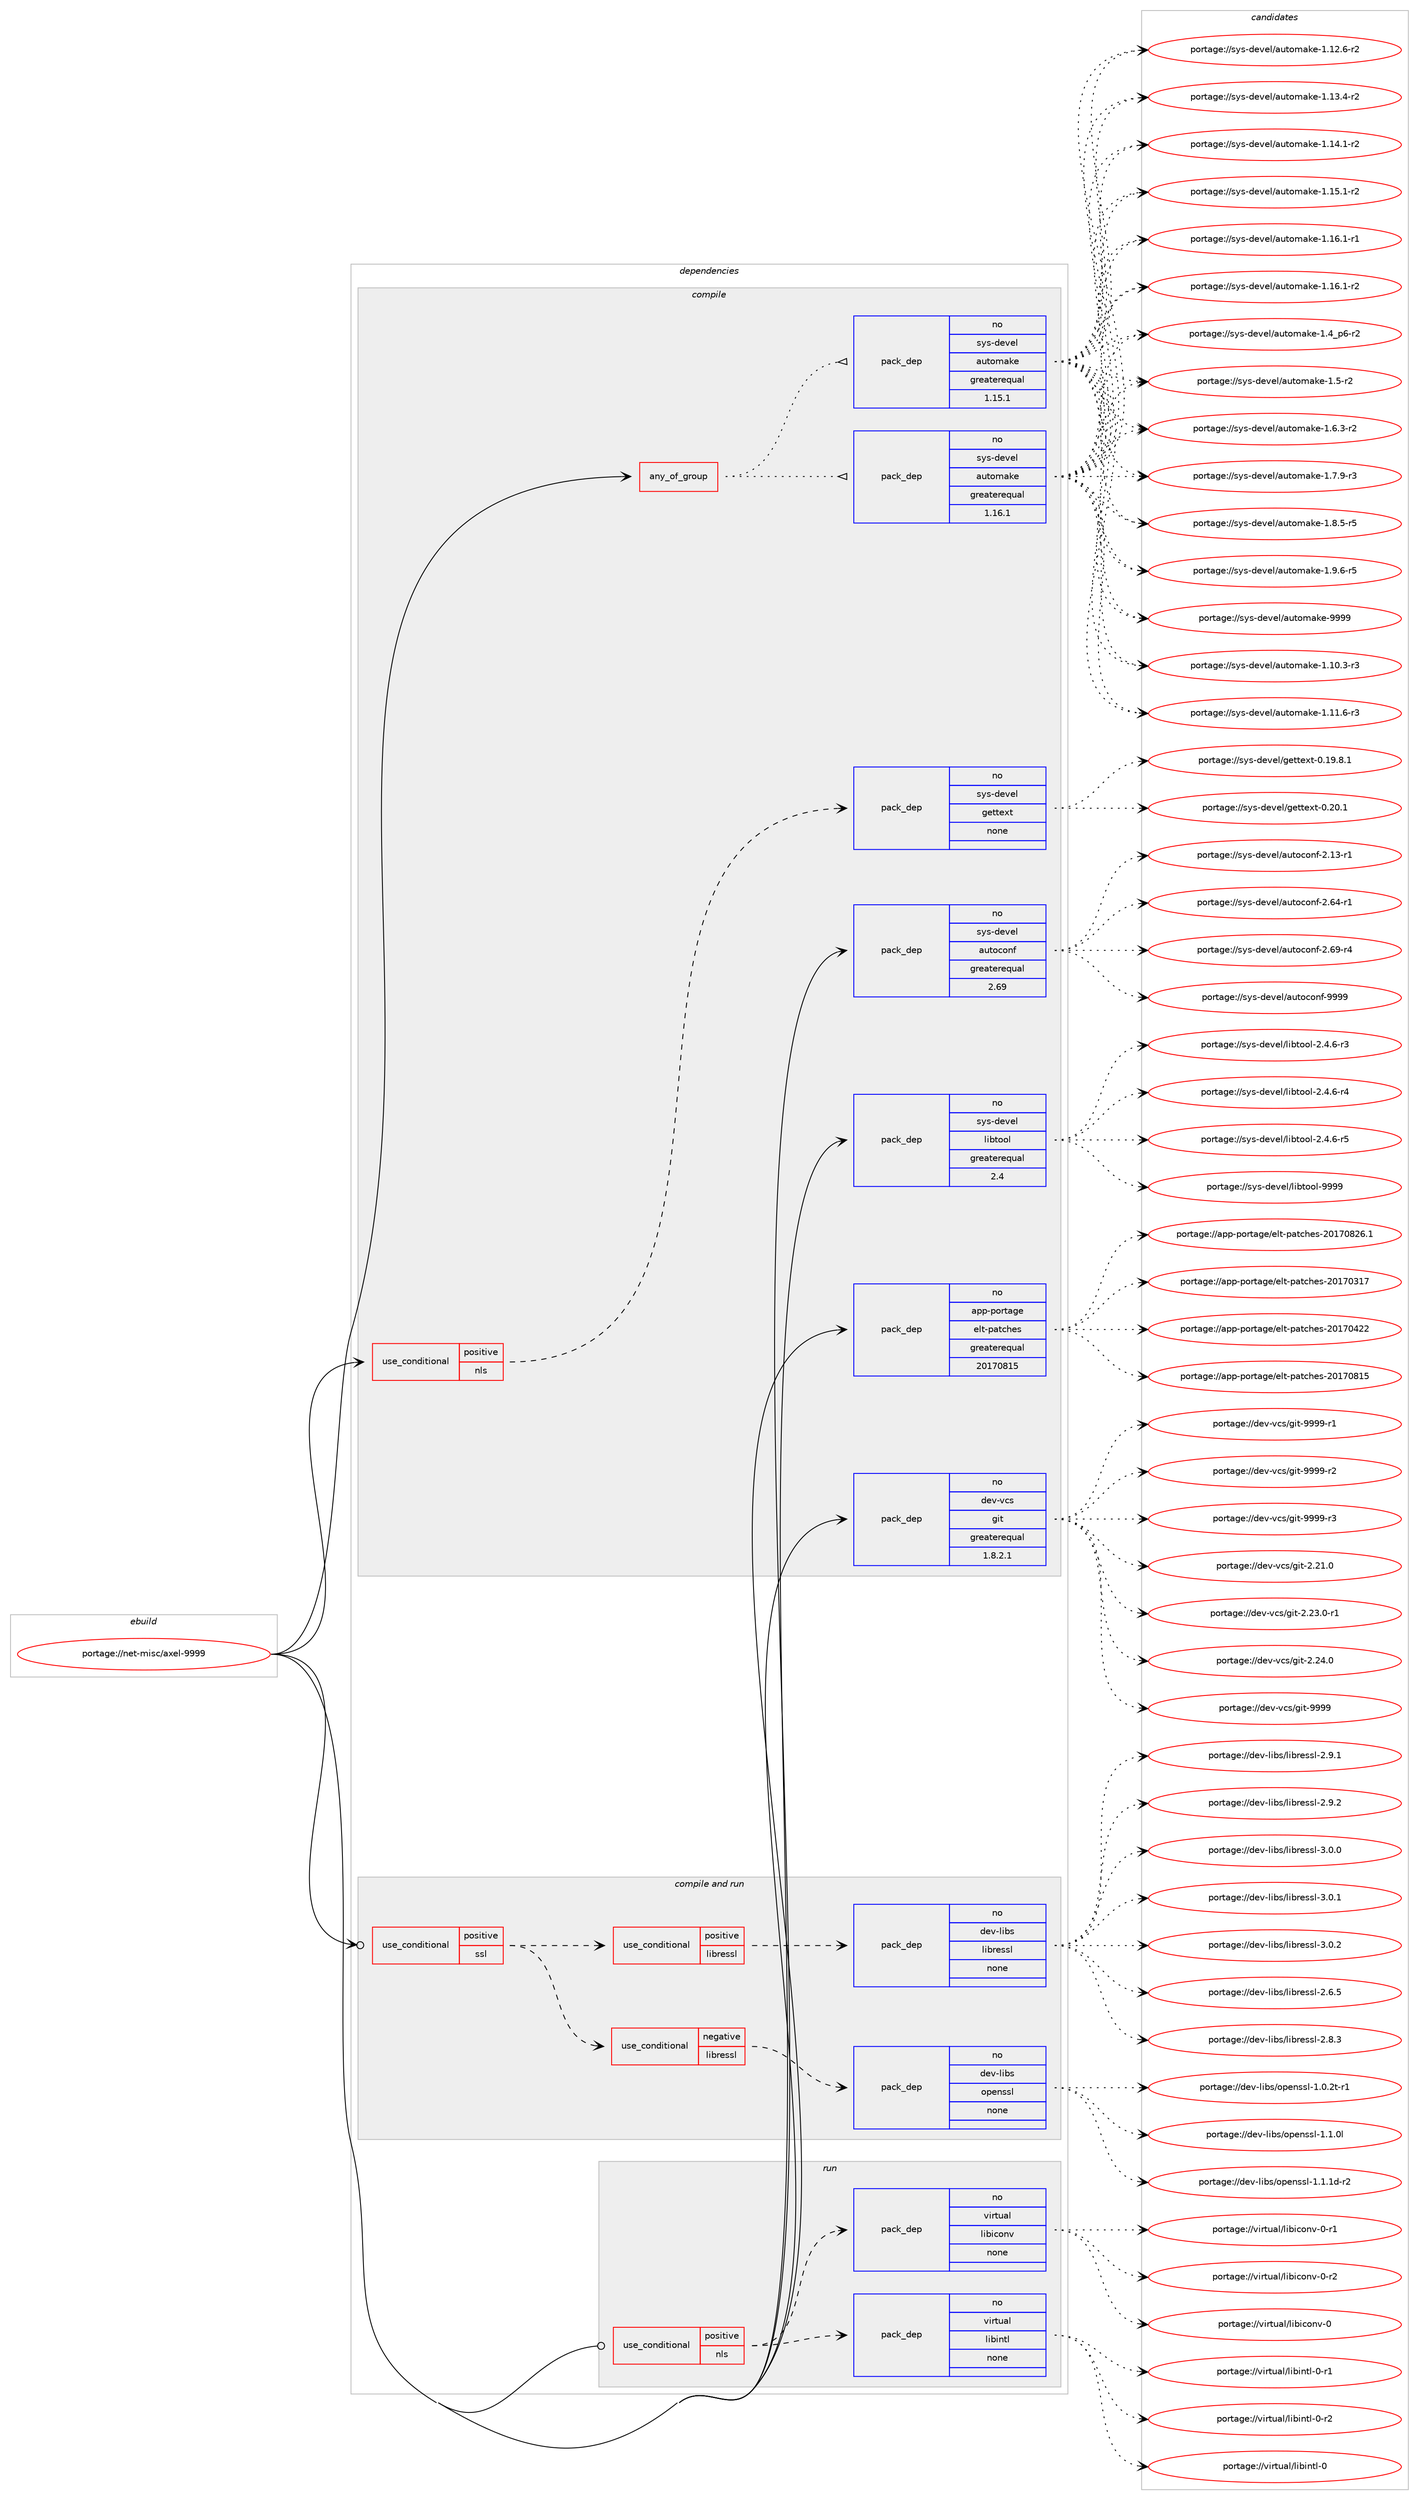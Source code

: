 digraph prolog {

# *************
# Graph options
# *************

newrank=true;
concentrate=true;
compound=true;
graph [rankdir=LR,fontname=Helvetica,fontsize=10,ranksep=1.5];#, ranksep=2.5, nodesep=0.2];
edge  [arrowhead=vee];
node  [fontname=Helvetica,fontsize=10];

# **********
# The ebuild
# **********

subgraph cluster_leftcol {
color=gray;
rank=same;
label=<<i>ebuild</i>>;
id [label="portage://net-misc/axel-9999", color=red, width=4, href="../net-misc/axel-9999.svg"];
}

# ****************
# The dependencies
# ****************

subgraph cluster_midcol {
color=gray;
label=<<i>dependencies</i>>;
subgraph cluster_compile {
fillcolor="#eeeeee";
style=filled;
label=<<i>compile</i>>;
subgraph any5919 {
dependency364232 [label=<<TABLE BORDER="0" CELLBORDER="1" CELLSPACING="0" CELLPADDING="4"><TR><TD CELLPADDING="10">any_of_group</TD></TR></TABLE>>, shape=none, color=red];subgraph pack266970 {
dependency364233 [label=<<TABLE BORDER="0" CELLBORDER="1" CELLSPACING="0" CELLPADDING="4" WIDTH="220"><TR><TD ROWSPAN="6" CELLPADDING="30">pack_dep</TD></TR><TR><TD WIDTH="110">no</TD></TR><TR><TD>sys-devel</TD></TR><TR><TD>automake</TD></TR><TR><TD>greaterequal</TD></TR><TR><TD>1.16.1</TD></TR></TABLE>>, shape=none, color=blue];
}
dependency364232:e -> dependency364233:w [weight=20,style="dotted",arrowhead="oinv"];
subgraph pack266971 {
dependency364234 [label=<<TABLE BORDER="0" CELLBORDER="1" CELLSPACING="0" CELLPADDING="4" WIDTH="220"><TR><TD ROWSPAN="6" CELLPADDING="30">pack_dep</TD></TR><TR><TD WIDTH="110">no</TD></TR><TR><TD>sys-devel</TD></TR><TR><TD>automake</TD></TR><TR><TD>greaterequal</TD></TR><TR><TD>1.15.1</TD></TR></TABLE>>, shape=none, color=blue];
}
dependency364232:e -> dependency364234:w [weight=20,style="dotted",arrowhead="oinv"];
}
id:e -> dependency364232:w [weight=20,style="solid",arrowhead="vee"];
subgraph cond91191 {
dependency364235 [label=<<TABLE BORDER="0" CELLBORDER="1" CELLSPACING="0" CELLPADDING="4"><TR><TD ROWSPAN="3" CELLPADDING="10">use_conditional</TD></TR><TR><TD>positive</TD></TR><TR><TD>nls</TD></TR></TABLE>>, shape=none, color=red];
subgraph pack266972 {
dependency364236 [label=<<TABLE BORDER="0" CELLBORDER="1" CELLSPACING="0" CELLPADDING="4" WIDTH="220"><TR><TD ROWSPAN="6" CELLPADDING="30">pack_dep</TD></TR><TR><TD WIDTH="110">no</TD></TR><TR><TD>sys-devel</TD></TR><TR><TD>gettext</TD></TR><TR><TD>none</TD></TR><TR><TD></TD></TR></TABLE>>, shape=none, color=blue];
}
dependency364235:e -> dependency364236:w [weight=20,style="dashed",arrowhead="vee"];
}
id:e -> dependency364235:w [weight=20,style="solid",arrowhead="vee"];
subgraph pack266973 {
dependency364237 [label=<<TABLE BORDER="0" CELLBORDER="1" CELLSPACING="0" CELLPADDING="4" WIDTH="220"><TR><TD ROWSPAN="6" CELLPADDING="30">pack_dep</TD></TR><TR><TD WIDTH="110">no</TD></TR><TR><TD>app-portage</TD></TR><TR><TD>elt-patches</TD></TR><TR><TD>greaterequal</TD></TR><TR><TD>20170815</TD></TR></TABLE>>, shape=none, color=blue];
}
id:e -> dependency364237:w [weight=20,style="solid",arrowhead="vee"];
subgraph pack266974 {
dependency364238 [label=<<TABLE BORDER="0" CELLBORDER="1" CELLSPACING="0" CELLPADDING="4" WIDTH="220"><TR><TD ROWSPAN="6" CELLPADDING="30">pack_dep</TD></TR><TR><TD WIDTH="110">no</TD></TR><TR><TD>dev-vcs</TD></TR><TR><TD>git</TD></TR><TR><TD>greaterequal</TD></TR><TR><TD>1.8.2.1</TD></TR></TABLE>>, shape=none, color=blue];
}
id:e -> dependency364238:w [weight=20,style="solid",arrowhead="vee"];
subgraph pack266975 {
dependency364239 [label=<<TABLE BORDER="0" CELLBORDER="1" CELLSPACING="0" CELLPADDING="4" WIDTH="220"><TR><TD ROWSPAN="6" CELLPADDING="30">pack_dep</TD></TR><TR><TD WIDTH="110">no</TD></TR><TR><TD>sys-devel</TD></TR><TR><TD>autoconf</TD></TR><TR><TD>greaterequal</TD></TR><TR><TD>2.69</TD></TR></TABLE>>, shape=none, color=blue];
}
id:e -> dependency364239:w [weight=20,style="solid",arrowhead="vee"];
subgraph pack266976 {
dependency364240 [label=<<TABLE BORDER="0" CELLBORDER="1" CELLSPACING="0" CELLPADDING="4" WIDTH="220"><TR><TD ROWSPAN="6" CELLPADDING="30">pack_dep</TD></TR><TR><TD WIDTH="110">no</TD></TR><TR><TD>sys-devel</TD></TR><TR><TD>libtool</TD></TR><TR><TD>greaterequal</TD></TR><TR><TD>2.4</TD></TR></TABLE>>, shape=none, color=blue];
}
id:e -> dependency364240:w [weight=20,style="solid",arrowhead="vee"];
}
subgraph cluster_compileandrun {
fillcolor="#eeeeee";
style=filled;
label=<<i>compile and run</i>>;
subgraph cond91192 {
dependency364241 [label=<<TABLE BORDER="0" CELLBORDER="1" CELLSPACING="0" CELLPADDING="4"><TR><TD ROWSPAN="3" CELLPADDING="10">use_conditional</TD></TR><TR><TD>positive</TD></TR><TR><TD>ssl</TD></TR></TABLE>>, shape=none, color=red];
subgraph cond91193 {
dependency364242 [label=<<TABLE BORDER="0" CELLBORDER="1" CELLSPACING="0" CELLPADDING="4"><TR><TD ROWSPAN="3" CELLPADDING="10">use_conditional</TD></TR><TR><TD>negative</TD></TR><TR><TD>libressl</TD></TR></TABLE>>, shape=none, color=red];
subgraph pack266977 {
dependency364243 [label=<<TABLE BORDER="0" CELLBORDER="1" CELLSPACING="0" CELLPADDING="4" WIDTH="220"><TR><TD ROWSPAN="6" CELLPADDING="30">pack_dep</TD></TR><TR><TD WIDTH="110">no</TD></TR><TR><TD>dev-libs</TD></TR><TR><TD>openssl</TD></TR><TR><TD>none</TD></TR><TR><TD></TD></TR></TABLE>>, shape=none, color=blue];
}
dependency364242:e -> dependency364243:w [weight=20,style="dashed",arrowhead="vee"];
}
dependency364241:e -> dependency364242:w [weight=20,style="dashed",arrowhead="vee"];
subgraph cond91194 {
dependency364244 [label=<<TABLE BORDER="0" CELLBORDER="1" CELLSPACING="0" CELLPADDING="4"><TR><TD ROWSPAN="3" CELLPADDING="10">use_conditional</TD></TR><TR><TD>positive</TD></TR><TR><TD>libressl</TD></TR></TABLE>>, shape=none, color=red];
subgraph pack266978 {
dependency364245 [label=<<TABLE BORDER="0" CELLBORDER="1" CELLSPACING="0" CELLPADDING="4" WIDTH="220"><TR><TD ROWSPAN="6" CELLPADDING="30">pack_dep</TD></TR><TR><TD WIDTH="110">no</TD></TR><TR><TD>dev-libs</TD></TR><TR><TD>libressl</TD></TR><TR><TD>none</TD></TR><TR><TD></TD></TR></TABLE>>, shape=none, color=blue];
}
dependency364244:e -> dependency364245:w [weight=20,style="dashed",arrowhead="vee"];
}
dependency364241:e -> dependency364244:w [weight=20,style="dashed",arrowhead="vee"];
}
id:e -> dependency364241:w [weight=20,style="solid",arrowhead="odotvee"];
}
subgraph cluster_run {
fillcolor="#eeeeee";
style=filled;
label=<<i>run</i>>;
subgraph cond91195 {
dependency364246 [label=<<TABLE BORDER="0" CELLBORDER="1" CELLSPACING="0" CELLPADDING="4"><TR><TD ROWSPAN="3" CELLPADDING="10">use_conditional</TD></TR><TR><TD>positive</TD></TR><TR><TD>nls</TD></TR></TABLE>>, shape=none, color=red];
subgraph pack266979 {
dependency364247 [label=<<TABLE BORDER="0" CELLBORDER="1" CELLSPACING="0" CELLPADDING="4" WIDTH="220"><TR><TD ROWSPAN="6" CELLPADDING="30">pack_dep</TD></TR><TR><TD WIDTH="110">no</TD></TR><TR><TD>virtual</TD></TR><TR><TD>libintl</TD></TR><TR><TD>none</TD></TR><TR><TD></TD></TR></TABLE>>, shape=none, color=blue];
}
dependency364246:e -> dependency364247:w [weight=20,style="dashed",arrowhead="vee"];
subgraph pack266980 {
dependency364248 [label=<<TABLE BORDER="0" CELLBORDER="1" CELLSPACING="0" CELLPADDING="4" WIDTH="220"><TR><TD ROWSPAN="6" CELLPADDING="30">pack_dep</TD></TR><TR><TD WIDTH="110">no</TD></TR><TR><TD>virtual</TD></TR><TR><TD>libiconv</TD></TR><TR><TD>none</TD></TR><TR><TD></TD></TR></TABLE>>, shape=none, color=blue];
}
dependency364246:e -> dependency364248:w [weight=20,style="dashed",arrowhead="vee"];
}
id:e -> dependency364246:w [weight=20,style="solid",arrowhead="odot"];
}
}

# **************
# The candidates
# **************

subgraph cluster_choices {
rank=same;
color=gray;
label=<<i>candidates</i>>;

subgraph choice266970 {
color=black;
nodesep=1;
choiceportage11512111545100101118101108479711711611110997107101454946494846514511451 [label="portage://sys-devel/automake-1.10.3-r3", color=red, width=4,href="../sys-devel/automake-1.10.3-r3.svg"];
choiceportage11512111545100101118101108479711711611110997107101454946494946544511451 [label="portage://sys-devel/automake-1.11.6-r3", color=red, width=4,href="../sys-devel/automake-1.11.6-r3.svg"];
choiceportage11512111545100101118101108479711711611110997107101454946495046544511450 [label="portage://sys-devel/automake-1.12.6-r2", color=red, width=4,href="../sys-devel/automake-1.12.6-r2.svg"];
choiceportage11512111545100101118101108479711711611110997107101454946495146524511450 [label="portage://sys-devel/automake-1.13.4-r2", color=red, width=4,href="../sys-devel/automake-1.13.4-r2.svg"];
choiceportage11512111545100101118101108479711711611110997107101454946495246494511450 [label="portage://sys-devel/automake-1.14.1-r2", color=red, width=4,href="../sys-devel/automake-1.14.1-r2.svg"];
choiceportage11512111545100101118101108479711711611110997107101454946495346494511450 [label="portage://sys-devel/automake-1.15.1-r2", color=red, width=4,href="../sys-devel/automake-1.15.1-r2.svg"];
choiceportage11512111545100101118101108479711711611110997107101454946495446494511449 [label="portage://sys-devel/automake-1.16.1-r1", color=red, width=4,href="../sys-devel/automake-1.16.1-r1.svg"];
choiceportage11512111545100101118101108479711711611110997107101454946495446494511450 [label="portage://sys-devel/automake-1.16.1-r2", color=red, width=4,href="../sys-devel/automake-1.16.1-r2.svg"];
choiceportage115121115451001011181011084797117116111109971071014549465295112544511450 [label="portage://sys-devel/automake-1.4_p6-r2", color=red, width=4,href="../sys-devel/automake-1.4_p6-r2.svg"];
choiceportage11512111545100101118101108479711711611110997107101454946534511450 [label="portage://sys-devel/automake-1.5-r2", color=red, width=4,href="../sys-devel/automake-1.5-r2.svg"];
choiceportage115121115451001011181011084797117116111109971071014549465446514511450 [label="portage://sys-devel/automake-1.6.3-r2", color=red, width=4,href="../sys-devel/automake-1.6.3-r2.svg"];
choiceportage115121115451001011181011084797117116111109971071014549465546574511451 [label="portage://sys-devel/automake-1.7.9-r3", color=red, width=4,href="../sys-devel/automake-1.7.9-r3.svg"];
choiceportage115121115451001011181011084797117116111109971071014549465646534511453 [label="portage://sys-devel/automake-1.8.5-r5", color=red, width=4,href="../sys-devel/automake-1.8.5-r5.svg"];
choiceportage115121115451001011181011084797117116111109971071014549465746544511453 [label="portage://sys-devel/automake-1.9.6-r5", color=red, width=4,href="../sys-devel/automake-1.9.6-r5.svg"];
choiceportage115121115451001011181011084797117116111109971071014557575757 [label="portage://sys-devel/automake-9999", color=red, width=4,href="../sys-devel/automake-9999.svg"];
dependency364233:e -> choiceportage11512111545100101118101108479711711611110997107101454946494846514511451:w [style=dotted,weight="100"];
dependency364233:e -> choiceportage11512111545100101118101108479711711611110997107101454946494946544511451:w [style=dotted,weight="100"];
dependency364233:e -> choiceportage11512111545100101118101108479711711611110997107101454946495046544511450:w [style=dotted,weight="100"];
dependency364233:e -> choiceportage11512111545100101118101108479711711611110997107101454946495146524511450:w [style=dotted,weight="100"];
dependency364233:e -> choiceportage11512111545100101118101108479711711611110997107101454946495246494511450:w [style=dotted,weight="100"];
dependency364233:e -> choiceportage11512111545100101118101108479711711611110997107101454946495346494511450:w [style=dotted,weight="100"];
dependency364233:e -> choiceportage11512111545100101118101108479711711611110997107101454946495446494511449:w [style=dotted,weight="100"];
dependency364233:e -> choiceportage11512111545100101118101108479711711611110997107101454946495446494511450:w [style=dotted,weight="100"];
dependency364233:e -> choiceportage115121115451001011181011084797117116111109971071014549465295112544511450:w [style=dotted,weight="100"];
dependency364233:e -> choiceportage11512111545100101118101108479711711611110997107101454946534511450:w [style=dotted,weight="100"];
dependency364233:e -> choiceportage115121115451001011181011084797117116111109971071014549465446514511450:w [style=dotted,weight="100"];
dependency364233:e -> choiceportage115121115451001011181011084797117116111109971071014549465546574511451:w [style=dotted,weight="100"];
dependency364233:e -> choiceportage115121115451001011181011084797117116111109971071014549465646534511453:w [style=dotted,weight="100"];
dependency364233:e -> choiceportage115121115451001011181011084797117116111109971071014549465746544511453:w [style=dotted,weight="100"];
dependency364233:e -> choiceportage115121115451001011181011084797117116111109971071014557575757:w [style=dotted,weight="100"];
}
subgraph choice266971 {
color=black;
nodesep=1;
choiceportage11512111545100101118101108479711711611110997107101454946494846514511451 [label="portage://sys-devel/automake-1.10.3-r3", color=red, width=4,href="../sys-devel/automake-1.10.3-r3.svg"];
choiceportage11512111545100101118101108479711711611110997107101454946494946544511451 [label="portage://sys-devel/automake-1.11.6-r3", color=red, width=4,href="../sys-devel/automake-1.11.6-r3.svg"];
choiceportage11512111545100101118101108479711711611110997107101454946495046544511450 [label="portage://sys-devel/automake-1.12.6-r2", color=red, width=4,href="../sys-devel/automake-1.12.6-r2.svg"];
choiceportage11512111545100101118101108479711711611110997107101454946495146524511450 [label="portage://sys-devel/automake-1.13.4-r2", color=red, width=4,href="../sys-devel/automake-1.13.4-r2.svg"];
choiceportage11512111545100101118101108479711711611110997107101454946495246494511450 [label="portage://sys-devel/automake-1.14.1-r2", color=red, width=4,href="../sys-devel/automake-1.14.1-r2.svg"];
choiceportage11512111545100101118101108479711711611110997107101454946495346494511450 [label="portage://sys-devel/automake-1.15.1-r2", color=red, width=4,href="../sys-devel/automake-1.15.1-r2.svg"];
choiceportage11512111545100101118101108479711711611110997107101454946495446494511449 [label="portage://sys-devel/automake-1.16.1-r1", color=red, width=4,href="../sys-devel/automake-1.16.1-r1.svg"];
choiceportage11512111545100101118101108479711711611110997107101454946495446494511450 [label="portage://sys-devel/automake-1.16.1-r2", color=red, width=4,href="../sys-devel/automake-1.16.1-r2.svg"];
choiceportage115121115451001011181011084797117116111109971071014549465295112544511450 [label="portage://sys-devel/automake-1.4_p6-r2", color=red, width=4,href="../sys-devel/automake-1.4_p6-r2.svg"];
choiceportage11512111545100101118101108479711711611110997107101454946534511450 [label="portage://sys-devel/automake-1.5-r2", color=red, width=4,href="../sys-devel/automake-1.5-r2.svg"];
choiceportage115121115451001011181011084797117116111109971071014549465446514511450 [label="portage://sys-devel/automake-1.6.3-r2", color=red, width=4,href="../sys-devel/automake-1.6.3-r2.svg"];
choiceportage115121115451001011181011084797117116111109971071014549465546574511451 [label="portage://sys-devel/automake-1.7.9-r3", color=red, width=4,href="../sys-devel/automake-1.7.9-r3.svg"];
choiceportage115121115451001011181011084797117116111109971071014549465646534511453 [label="portage://sys-devel/automake-1.8.5-r5", color=red, width=4,href="../sys-devel/automake-1.8.5-r5.svg"];
choiceportage115121115451001011181011084797117116111109971071014549465746544511453 [label="portage://sys-devel/automake-1.9.6-r5", color=red, width=4,href="../sys-devel/automake-1.9.6-r5.svg"];
choiceportage115121115451001011181011084797117116111109971071014557575757 [label="portage://sys-devel/automake-9999", color=red, width=4,href="../sys-devel/automake-9999.svg"];
dependency364234:e -> choiceportage11512111545100101118101108479711711611110997107101454946494846514511451:w [style=dotted,weight="100"];
dependency364234:e -> choiceportage11512111545100101118101108479711711611110997107101454946494946544511451:w [style=dotted,weight="100"];
dependency364234:e -> choiceportage11512111545100101118101108479711711611110997107101454946495046544511450:w [style=dotted,weight="100"];
dependency364234:e -> choiceportage11512111545100101118101108479711711611110997107101454946495146524511450:w [style=dotted,weight="100"];
dependency364234:e -> choiceportage11512111545100101118101108479711711611110997107101454946495246494511450:w [style=dotted,weight="100"];
dependency364234:e -> choiceportage11512111545100101118101108479711711611110997107101454946495346494511450:w [style=dotted,weight="100"];
dependency364234:e -> choiceportage11512111545100101118101108479711711611110997107101454946495446494511449:w [style=dotted,weight="100"];
dependency364234:e -> choiceportage11512111545100101118101108479711711611110997107101454946495446494511450:w [style=dotted,weight="100"];
dependency364234:e -> choiceportage115121115451001011181011084797117116111109971071014549465295112544511450:w [style=dotted,weight="100"];
dependency364234:e -> choiceportage11512111545100101118101108479711711611110997107101454946534511450:w [style=dotted,weight="100"];
dependency364234:e -> choiceportage115121115451001011181011084797117116111109971071014549465446514511450:w [style=dotted,weight="100"];
dependency364234:e -> choiceportage115121115451001011181011084797117116111109971071014549465546574511451:w [style=dotted,weight="100"];
dependency364234:e -> choiceportage115121115451001011181011084797117116111109971071014549465646534511453:w [style=dotted,weight="100"];
dependency364234:e -> choiceportage115121115451001011181011084797117116111109971071014549465746544511453:w [style=dotted,weight="100"];
dependency364234:e -> choiceportage115121115451001011181011084797117116111109971071014557575757:w [style=dotted,weight="100"];
}
subgraph choice266972 {
color=black;
nodesep=1;
choiceportage1151211154510010111810110847103101116116101120116454846495746564649 [label="portage://sys-devel/gettext-0.19.8.1", color=red, width=4,href="../sys-devel/gettext-0.19.8.1.svg"];
choiceportage115121115451001011181011084710310111611610112011645484650484649 [label="portage://sys-devel/gettext-0.20.1", color=red, width=4,href="../sys-devel/gettext-0.20.1.svg"];
dependency364236:e -> choiceportage1151211154510010111810110847103101116116101120116454846495746564649:w [style=dotted,weight="100"];
dependency364236:e -> choiceportage115121115451001011181011084710310111611610112011645484650484649:w [style=dotted,weight="100"];
}
subgraph choice266973 {
color=black;
nodesep=1;
choiceportage97112112451121111141169710310147101108116451129711699104101115455048495548514955 [label="portage://app-portage/elt-patches-20170317", color=red, width=4,href="../app-portage/elt-patches-20170317.svg"];
choiceportage97112112451121111141169710310147101108116451129711699104101115455048495548525050 [label="portage://app-portage/elt-patches-20170422", color=red, width=4,href="../app-portage/elt-patches-20170422.svg"];
choiceportage97112112451121111141169710310147101108116451129711699104101115455048495548564953 [label="portage://app-portage/elt-patches-20170815", color=red, width=4,href="../app-portage/elt-patches-20170815.svg"];
choiceportage971121124511211111411697103101471011081164511297116991041011154550484955485650544649 [label="portage://app-portage/elt-patches-20170826.1", color=red, width=4,href="../app-portage/elt-patches-20170826.1.svg"];
dependency364237:e -> choiceportage97112112451121111141169710310147101108116451129711699104101115455048495548514955:w [style=dotted,weight="100"];
dependency364237:e -> choiceportage97112112451121111141169710310147101108116451129711699104101115455048495548525050:w [style=dotted,weight="100"];
dependency364237:e -> choiceportage97112112451121111141169710310147101108116451129711699104101115455048495548564953:w [style=dotted,weight="100"];
dependency364237:e -> choiceportage971121124511211111411697103101471011081164511297116991041011154550484955485650544649:w [style=dotted,weight="100"];
}
subgraph choice266974 {
color=black;
nodesep=1;
choiceportage10010111845118991154710310511645504650494648 [label="portage://dev-vcs/git-2.21.0", color=red, width=4,href="../dev-vcs/git-2.21.0.svg"];
choiceportage100101118451189911547103105116455046505146484511449 [label="portage://dev-vcs/git-2.23.0-r1", color=red, width=4,href="../dev-vcs/git-2.23.0-r1.svg"];
choiceportage10010111845118991154710310511645504650524648 [label="portage://dev-vcs/git-2.24.0", color=red, width=4,href="../dev-vcs/git-2.24.0.svg"];
choiceportage1001011184511899115471031051164557575757 [label="portage://dev-vcs/git-9999", color=red, width=4,href="../dev-vcs/git-9999.svg"];
choiceportage10010111845118991154710310511645575757574511449 [label="portage://dev-vcs/git-9999-r1", color=red, width=4,href="../dev-vcs/git-9999-r1.svg"];
choiceportage10010111845118991154710310511645575757574511450 [label="portage://dev-vcs/git-9999-r2", color=red, width=4,href="../dev-vcs/git-9999-r2.svg"];
choiceportage10010111845118991154710310511645575757574511451 [label="portage://dev-vcs/git-9999-r3", color=red, width=4,href="../dev-vcs/git-9999-r3.svg"];
dependency364238:e -> choiceportage10010111845118991154710310511645504650494648:w [style=dotted,weight="100"];
dependency364238:e -> choiceportage100101118451189911547103105116455046505146484511449:w [style=dotted,weight="100"];
dependency364238:e -> choiceportage10010111845118991154710310511645504650524648:w [style=dotted,weight="100"];
dependency364238:e -> choiceportage1001011184511899115471031051164557575757:w [style=dotted,weight="100"];
dependency364238:e -> choiceportage10010111845118991154710310511645575757574511449:w [style=dotted,weight="100"];
dependency364238:e -> choiceportage10010111845118991154710310511645575757574511450:w [style=dotted,weight="100"];
dependency364238:e -> choiceportage10010111845118991154710310511645575757574511451:w [style=dotted,weight="100"];
}
subgraph choice266975 {
color=black;
nodesep=1;
choiceportage1151211154510010111810110847971171161119911111010245504649514511449 [label="portage://sys-devel/autoconf-2.13-r1", color=red, width=4,href="../sys-devel/autoconf-2.13-r1.svg"];
choiceportage1151211154510010111810110847971171161119911111010245504654524511449 [label="portage://sys-devel/autoconf-2.64-r1", color=red, width=4,href="../sys-devel/autoconf-2.64-r1.svg"];
choiceportage1151211154510010111810110847971171161119911111010245504654574511452 [label="portage://sys-devel/autoconf-2.69-r4", color=red, width=4,href="../sys-devel/autoconf-2.69-r4.svg"];
choiceportage115121115451001011181011084797117116111991111101024557575757 [label="portage://sys-devel/autoconf-9999", color=red, width=4,href="../sys-devel/autoconf-9999.svg"];
dependency364239:e -> choiceportage1151211154510010111810110847971171161119911111010245504649514511449:w [style=dotted,weight="100"];
dependency364239:e -> choiceportage1151211154510010111810110847971171161119911111010245504654524511449:w [style=dotted,weight="100"];
dependency364239:e -> choiceportage1151211154510010111810110847971171161119911111010245504654574511452:w [style=dotted,weight="100"];
dependency364239:e -> choiceportage115121115451001011181011084797117116111991111101024557575757:w [style=dotted,weight="100"];
}
subgraph choice266976 {
color=black;
nodesep=1;
choiceportage1151211154510010111810110847108105981161111111084550465246544511451 [label="portage://sys-devel/libtool-2.4.6-r3", color=red, width=4,href="../sys-devel/libtool-2.4.6-r3.svg"];
choiceportage1151211154510010111810110847108105981161111111084550465246544511452 [label="portage://sys-devel/libtool-2.4.6-r4", color=red, width=4,href="../sys-devel/libtool-2.4.6-r4.svg"];
choiceportage1151211154510010111810110847108105981161111111084550465246544511453 [label="portage://sys-devel/libtool-2.4.6-r5", color=red, width=4,href="../sys-devel/libtool-2.4.6-r5.svg"];
choiceportage1151211154510010111810110847108105981161111111084557575757 [label="portage://sys-devel/libtool-9999", color=red, width=4,href="../sys-devel/libtool-9999.svg"];
dependency364240:e -> choiceportage1151211154510010111810110847108105981161111111084550465246544511451:w [style=dotted,weight="100"];
dependency364240:e -> choiceportage1151211154510010111810110847108105981161111111084550465246544511452:w [style=dotted,weight="100"];
dependency364240:e -> choiceportage1151211154510010111810110847108105981161111111084550465246544511453:w [style=dotted,weight="100"];
dependency364240:e -> choiceportage1151211154510010111810110847108105981161111111084557575757:w [style=dotted,weight="100"];
}
subgraph choice266977 {
color=black;
nodesep=1;
choiceportage1001011184510810598115471111121011101151151084549464846501164511449 [label="portage://dev-libs/openssl-1.0.2t-r1", color=red, width=4,href="../dev-libs/openssl-1.0.2t-r1.svg"];
choiceportage100101118451081059811547111112101110115115108454946494648108 [label="portage://dev-libs/openssl-1.1.0l", color=red, width=4,href="../dev-libs/openssl-1.1.0l.svg"];
choiceportage1001011184510810598115471111121011101151151084549464946491004511450 [label="portage://dev-libs/openssl-1.1.1d-r2", color=red, width=4,href="../dev-libs/openssl-1.1.1d-r2.svg"];
dependency364243:e -> choiceportage1001011184510810598115471111121011101151151084549464846501164511449:w [style=dotted,weight="100"];
dependency364243:e -> choiceportage100101118451081059811547111112101110115115108454946494648108:w [style=dotted,weight="100"];
dependency364243:e -> choiceportage1001011184510810598115471111121011101151151084549464946491004511450:w [style=dotted,weight="100"];
}
subgraph choice266978 {
color=black;
nodesep=1;
choiceportage10010111845108105981154710810598114101115115108455046544653 [label="portage://dev-libs/libressl-2.6.5", color=red, width=4,href="../dev-libs/libressl-2.6.5.svg"];
choiceportage10010111845108105981154710810598114101115115108455046564651 [label="portage://dev-libs/libressl-2.8.3", color=red, width=4,href="../dev-libs/libressl-2.8.3.svg"];
choiceportage10010111845108105981154710810598114101115115108455046574649 [label="portage://dev-libs/libressl-2.9.1", color=red, width=4,href="../dev-libs/libressl-2.9.1.svg"];
choiceportage10010111845108105981154710810598114101115115108455046574650 [label="portage://dev-libs/libressl-2.9.2", color=red, width=4,href="../dev-libs/libressl-2.9.2.svg"];
choiceportage10010111845108105981154710810598114101115115108455146484648 [label="portage://dev-libs/libressl-3.0.0", color=red, width=4,href="../dev-libs/libressl-3.0.0.svg"];
choiceportage10010111845108105981154710810598114101115115108455146484649 [label="portage://dev-libs/libressl-3.0.1", color=red, width=4,href="../dev-libs/libressl-3.0.1.svg"];
choiceportage10010111845108105981154710810598114101115115108455146484650 [label="portage://dev-libs/libressl-3.0.2", color=red, width=4,href="../dev-libs/libressl-3.0.2.svg"];
dependency364245:e -> choiceportage10010111845108105981154710810598114101115115108455046544653:w [style=dotted,weight="100"];
dependency364245:e -> choiceportage10010111845108105981154710810598114101115115108455046564651:w [style=dotted,weight="100"];
dependency364245:e -> choiceportage10010111845108105981154710810598114101115115108455046574649:w [style=dotted,weight="100"];
dependency364245:e -> choiceportage10010111845108105981154710810598114101115115108455046574650:w [style=dotted,weight="100"];
dependency364245:e -> choiceportage10010111845108105981154710810598114101115115108455146484648:w [style=dotted,weight="100"];
dependency364245:e -> choiceportage10010111845108105981154710810598114101115115108455146484649:w [style=dotted,weight="100"];
dependency364245:e -> choiceportage10010111845108105981154710810598114101115115108455146484650:w [style=dotted,weight="100"];
}
subgraph choice266979 {
color=black;
nodesep=1;
choiceportage1181051141161179710847108105981051101161084548 [label="portage://virtual/libintl-0", color=red, width=4,href="../virtual/libintl-0.svg"];
choiceportage11810511411611797108471081059810511011610845484511449 [label="portage://virtual/libintl-0-r1", color=red, width=4,href="../virtual/libintl-0-r1.svg"];
choiceportage11810511411611797108471081059810511011610845484511450 [label="portage://virtual/libintl-0-r2", color=red, width=4,href="../virtual/libintl-0-r2.svg"];
dependency364247:e -> choiceportage1181051141161179710847108105981051101161084548:w [style=dotted,weight="100"];
dependency364247:e -> choiceportage11810511411611797108471081059810511011610845484511449:w [style=dotted,weight="100"];
dependency364247:e -> choiceportage11810511411611797108471081059810511011610845484511450:w [style=dotted,weight="100"];
}
subgraph choice266980 {
color=black;
nodesep=1;
choiceportage118105114116117971084710810598105991111101184548 [label="portage://virtual/libiconv-0", color=red, width=4,href="../virtual/libiconv-0.svg"];
choiceportage1181051141161179710847108105981059911111011845484511449 [label="portage://virtual/libiconv-0-r1", color=red, width=4,href="../virtual/libiconv-0-r1.svg"];
choiceportage1181051141161179710847108105981059911111011845484511450 [label="portage://virtual/libiconv-0-r2", color=red, width=4,href="../virtual/libiconv-0-r2.svg"];
dependency364248:e -> choiceportage118105114116117971084710810598105991111101184548:w [style=dotted,weight="100"];
dependency364248:e -> choiceportage1181051141161179710847108105981059911111011845484511449:w [style=dotted,weight="100"];
dependency364248:e -> choiceportage1181051141161179710847108105981059911111011845484511450:w [style=dotted,weight="100"];
}
}

}
